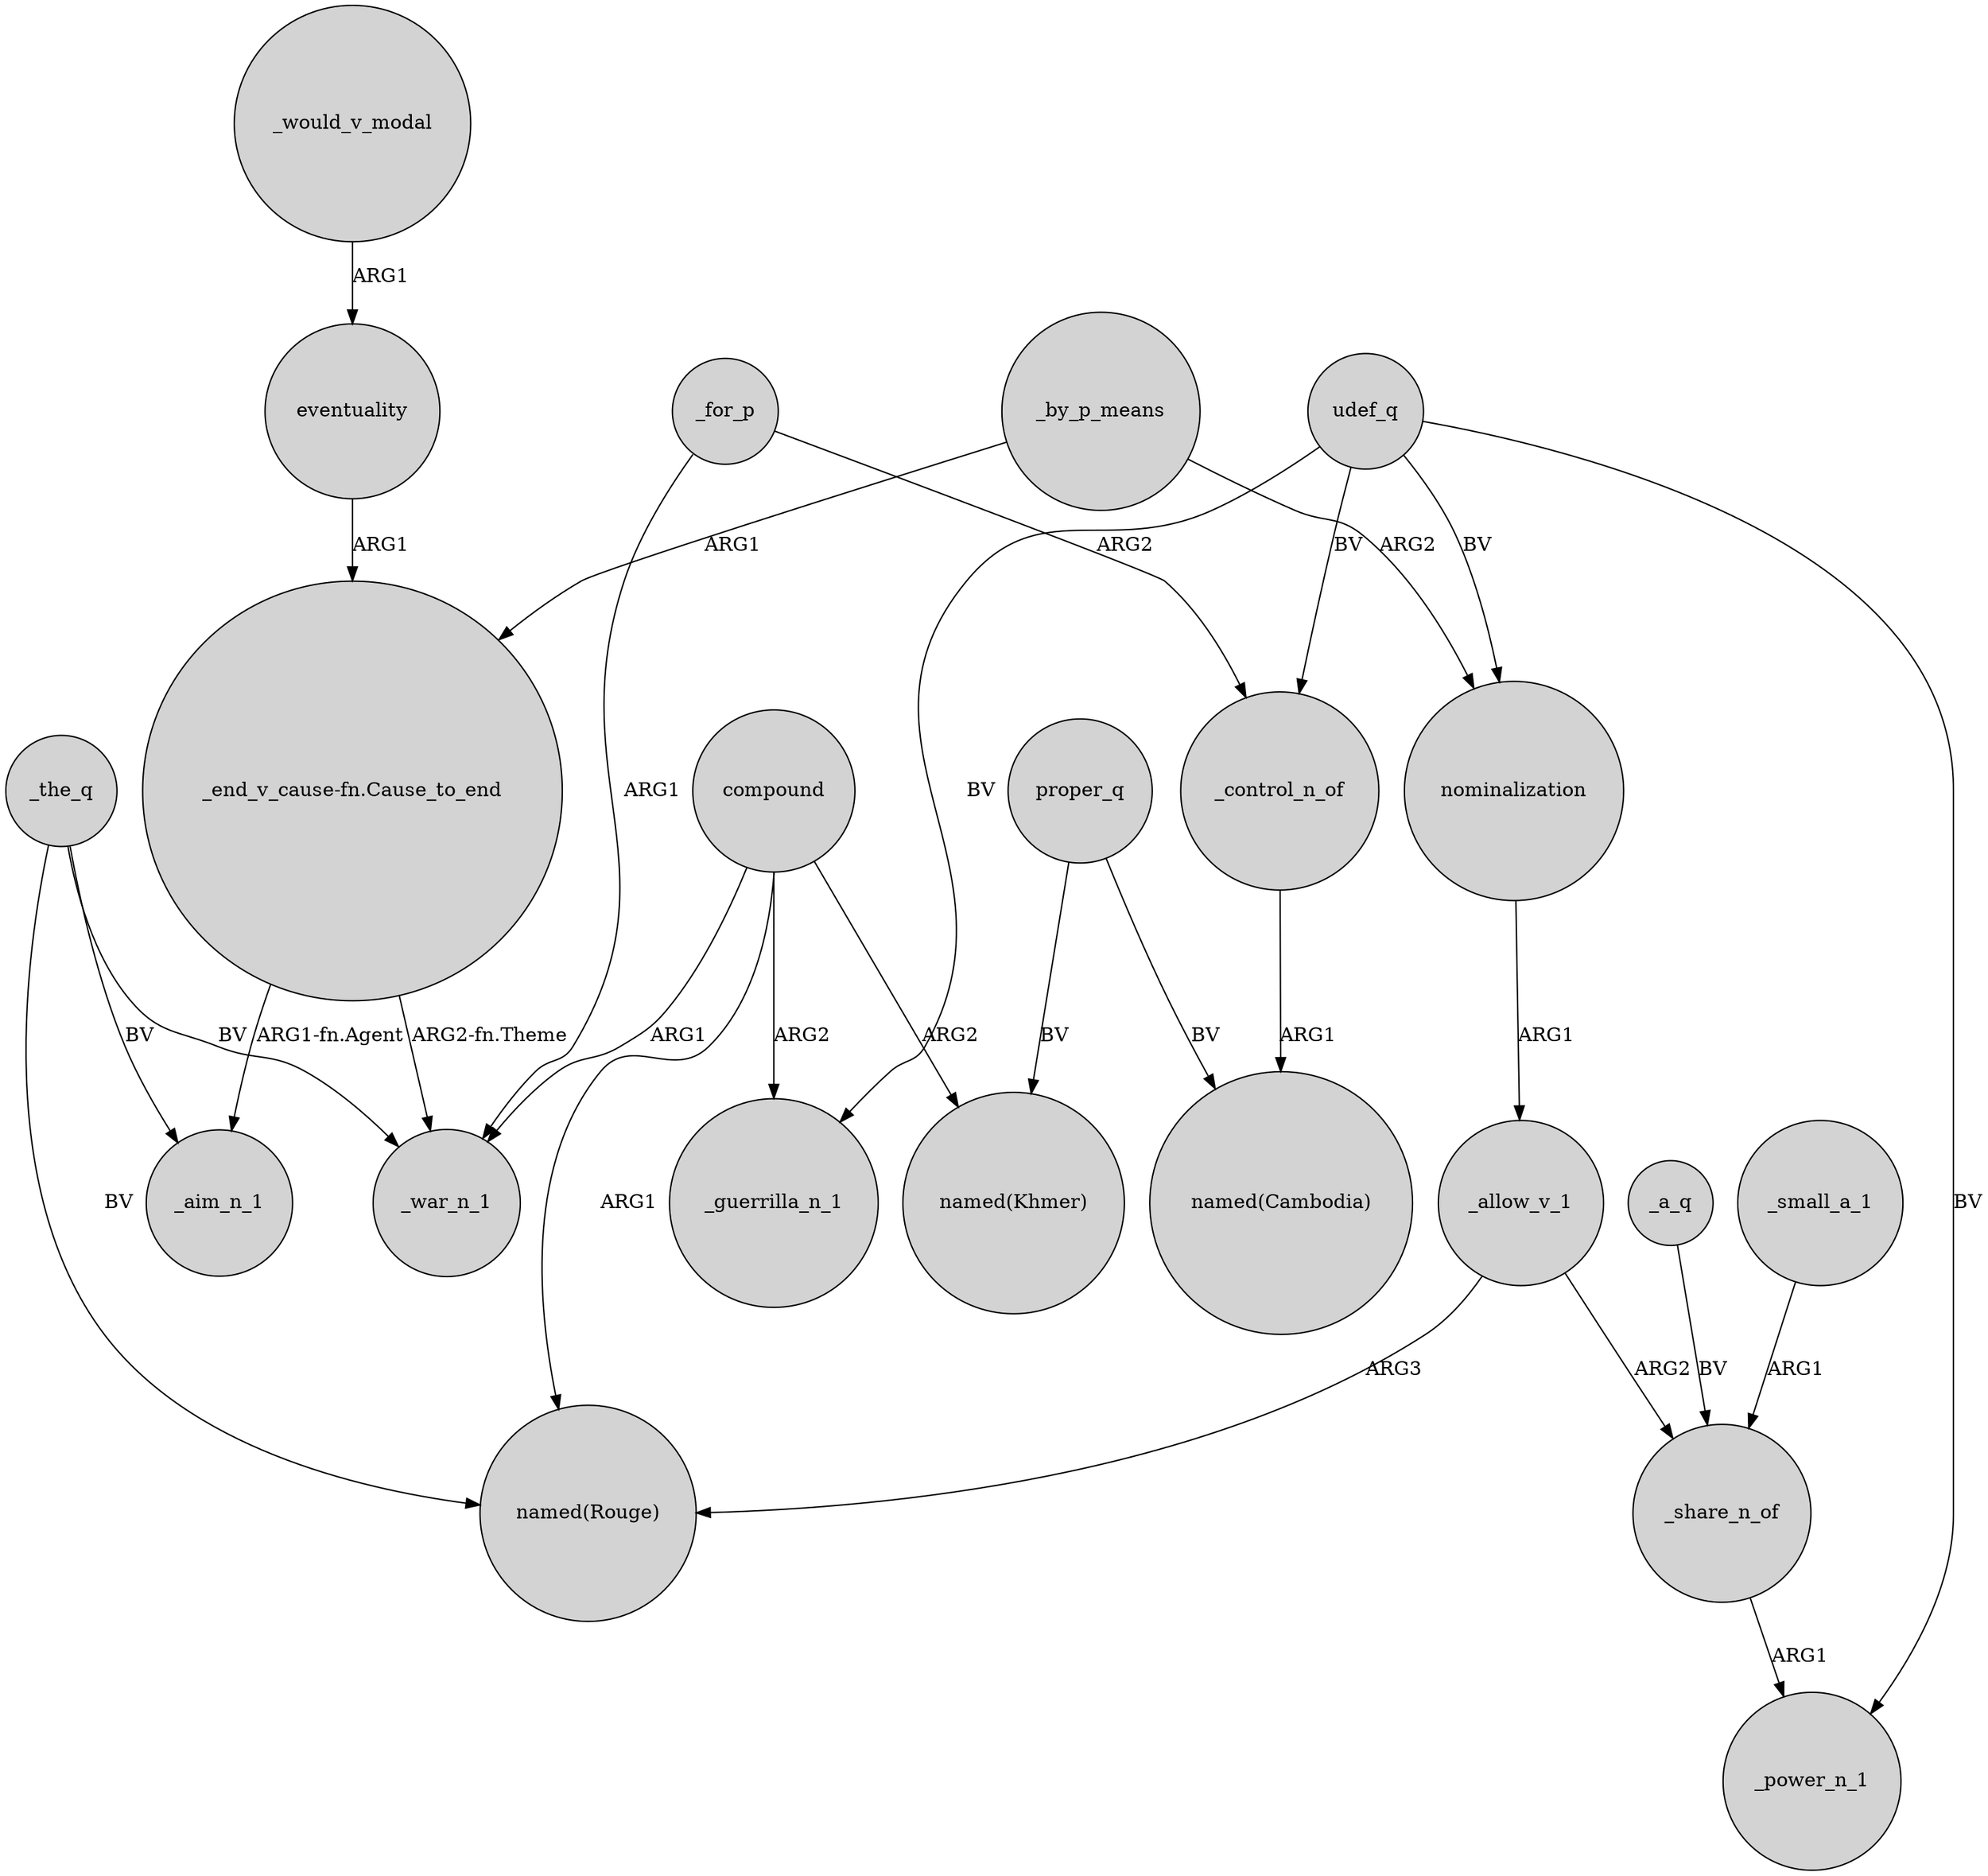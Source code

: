digraph {
	node [shape=circle style=filled]
	_for_p -> _war_n_1 [label=ARG1]
	_by_p_means -> nominalization [label=ARG2]
	_by_p_means -> "_end_v_cause-fn.Cause_to_end" [label=ARG1]
	proper_q -> "named(Khmer)" [label=BV]
	udef_q -> _control_n_of [label=BV]
	_the_q -> _war_n_1 [label=BV]
	_the_q -> "named(Rouge)" [label=BV]
	"_end_v_cause-fn.Cause_to_end" -> _aim_n_1 [label="ARG1-fn.Agent"]
	nominalization -> _allow_v_1 [label=ARG1]
	compound -> _war_n_1 [label=ARG1]
	compound -> "named(Khmer)" [label=ARG2]
	_a_q -> _share_n_of [label=BV]
	_share_n_of -> _power_n_1 [label=ARG1]
	compound -> "named(Rouge)" [label=ARG1]
	"_end_v_cause-fn.Cause_to_end" -> _war_n_1 [label="ARG2-fn.Theme"]
	proper_q -> "named(Cambodia)" [label=BV]
	udef_q -> nominalization [label=BV]
	_small_a_1 -> _share_n_of [label=ARG1]
	_for_p -> _control_n_of [label=ARG2]
	_would_v_modal -> eventuality [label=ARG1]
	_the_q -> _aim_n_1 [label=BV]
	_control_n_of -> "named(Cambodia)" [label=ARG1]
	_allow_v_1 -> _share_n_of [label=ARG2]
	udef_q -> _power_n_1 [label=BV]
	_allow_v_1 -> "named(Rouge)" [label=ARG3]
	eventuality -> "_end_v_cause-fn.Cause_to_end" [label=ARG1]
	compound -> _guerrilla_n_1 [label=ARG2]
	udef_q -> _guerrilla_n_1 [label=BV]
}
